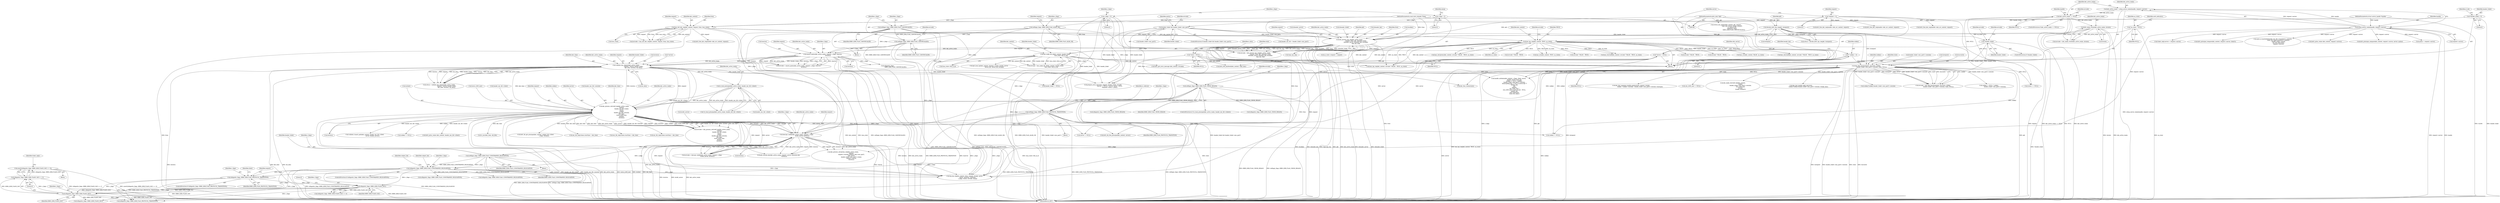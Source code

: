 digraph "0_krb5_ffb35baac6981f9e8914f8f3bffd37f284b85970_0@API" {
"1001243" [label="(Call,assert(isflagset(c_flags, KRB5_KDB_FLAGS_S4U) == 0))"];
"1001244" [label="(Call,isflagset(c_flags, KRB5_KDB_FLAGS_S4U) == 0)"];
"1001245" [label="(Call,isflagset(c_flags, KRB5_KDB_FLAGS_S4U))"];
"1001079" [label="(Call,isflagset(c_flags, KRB5_KDB_FLAG_PROTOCOL_TRANSITION))"];
"1000942" [label="(Call,isflagset(c_flags, KRB5_KDB_FLAG_CONSTRAINED_DELEGATION))"];
"1000786" [label="(Call,decrypt_2ndtkt(kdc_active_realm, request, c_flags,\n                             &stkt_server, &status))"];
"1000693" [label="(Call,kdc_process_s4u2self_req(kdc_active_realm,\n                                       request,\n                                       header_enc_tkt->client,\n                                       server,\n                                       subkey,\n                                       header_enc_tkt->session,\n                                       kdc_time,\n                                       &s4u_x509_user,\n                                       &client,\n                                       &status))"];
"1000683" [label="(Call,is_local_principal(kdc_active_realm, header_enc_tkt->client))"];
"1000644" [label="(Call,validate_tgs_request(kdc_active_realm,\n                                       request, *server, header_ticket,\n                                       kdc_time, &status, &e_data))"];
"1000590" [label="(Call,search_sprinc(kdc_active_realm, request, s_flags, &server,\n                            &status))"];
"1000430" [label="(Call,kdc_process_tgs_req(kdc_active_realm,\n                                  request, from, pkt, &header_ticket,\n                                  &header_server, &header_key, &subkey,\n                                  &pa_tgs_req))"];
"1000390" [label="(Call,kdc_make_rstate(kdc_active_realm, &state))"];
"1000377" [label="(Call,kdc_active_realm == NULL)"];
"1000369" [label="(Call,kdc_active_realm = setup_server_realm(handle, request->server))"];
"1000371" [label="(Call,setup_server_realm(handle, request->server))"];
"1000167" [label="(MethodParameterIn,struct server_handle *handle)"];
"1000408" [label="(Call,kau_init_kdc_req(kdc_context, request, from, &au_state))"];
"1000181" [label="(Call,*request = 0)"];
"1000169" [label="(MethodParameterIn,const krb5_fulladdr *from)"];
"1000342" [label="(Call,decode_krb5_tgs_req(pkt, &request))"];
"1000168" [label="(MethodParameterIn,krb5_data *pkt)"];
"1000585" [label="(Call,setflag(s_flags, KRB5_KDB_FLAG_CANONICALIZE))"];
"1000572" [label="(Call,setflag(s_flags, KRB5_KDB_FLAG_ALIAS_OK))"];
"1000277" [label="(Call,s_flags = 0)"];
"1000582" [label="(Call,setflag(c_flags, KRB5_KDB_FLAG_CANONICALIZE))"];
"1000273" [label="(Call,c_flags = 0)"];
"1000478" [label="(Call,kau_make_tkt_id(kdc_context, header_ticket,\n                              &au_state->tkt_in_id))"];
"1000424" [label="(Call,kau_tgs_req(kdc_context, TRUE, au_state))"];
"1000304" [label="(Call,*au_state = NULL)"];
"1000466" [label="(Call,!header_ticket)"];
"1000446" [label="(Call,header_ticket && header_ticket->enc_part2)"];
"1000196" [label="(Call,*header_ticket = 0)"];
"1000185" [label="(Call,*server = NULL)"];
"1000510" [label="(Call,kdc_find_fast(&request, &scratch, subkey,\n                            header_ticket->enc_part2->session, state, NULL))"];
"1000173" [label="(Call,* subkey = 0)"];
"1000290" [label="(Call,*state = NULL)"];
"1000688" [label="(Call,setflag(c_flags, KRB5_KDB_FLAG_CROSS_REALM))"];
"1000771" [label="(Call,setflag(c_flags, KRB5_KDB_FLAG_PROTOCOL_TRANSITION))"];
"1000886" [label="(Call,setflag(c_flags, KRB5_KDB_FLAG_CONSTRAINED_DELEGATION))"];
"1001210" [label="(Call,isflagset(c_flags, KRB5_KDB_FLAGS_S4U))"];
"1000479" [label="(Identifier,kdc_context)"];
"1001657" [label="(Call,validate_transit_path(kdc_context, header_enc_tkt->client,\n                                        server, header_server))"];
"1002086" [label="(Call,kdc_fast_response_handle_padata(state, request, &reply,\n                                               subkey ? subkey->enctype : header_ticket->enc_part2->session->enctype))"];
"1000431" [label="(Identifier,kdc_active_realm)"];
"1001468" [label="(Call,isflagset(c_flags, KRB5_KDB_FLAG_CONSTRAINED_DELEGATION))"];
"1002135" [label="(Call,return_enc_padata(kdc_context, pkt, request,\n                                reply_key, server, &reply_encpart,\n                                is_referral &&\n                                isflagset(s_flags,\n                                          KRB5_KDB_FLAG_CANONICALIZE)))"];
"1000340" [label="(Call,retval = decode_krb5_tgs_req(pkt, &request))"];
"1000443" [label="(Call,&pa_tgs_req)"];
"1000583" [label="(Identifier,c_flags)"];
"1000775" [label="(Identifier,is_referral)"];
"1001830" [label="(Call,krb5_principal_compare(kdc_context, request->server, client2))"];
"1002273" [label="(Call,krb5_get_error_message (kdc_context, errcode))"];
"1001620" [label="(Call,add_to_transited(&header_enc_tkt->transited.tr_contents,\n                              &enc_tkt_reply.transited.tr_contents,\n                              header_ticket->server,\n                              enc_tkt_reply.client,\n                              request->server))"];
"1000430" [label="(Call,kdc_process_tgs_req(kdc_active_realm,\n                                  request, from, pkt, &header_ticket,\n                                  &header_server, &header_key, &subkey,\n                                  &pa_tgs_req))"];
"1000435" [label="(Call,&header_ticket)"];
"1000649" [label="(Identifier,header_ticket)"];
"1001213" [label="(Literal,0)"];
"1000178" [label="(Identifier,header_key)"];
"1001248" [label="(Literal,0)"];
"1000653" [label="(Call,&e_data)"];
"1000713" [label="(Call,s4u_x509_user != NULL)"];
"1000751" [label="(Call,kau_s4u2self(kdc_context, errcode ? FALSE : TRUE, au_state))"];
"1000196" [label="(Call,*header_ticket = 0)"];
"1001212" [label="(Identifier,KRB5_KDB_FLAGS_S4U)"];
"1000585" [label="(Call,setflag(s_flags, KRB5_KDB_FLAG_CANONICALIZE))"];
"1001079" [label="(Call,isflagset(c_flags, KRB5_KDB_FLAG_PROTOCOL_TRANSITION))"];
"1000175" [label="(Literal,0)"];
"1000378" [label="(Identifier,kdc_active_realm)"];
"1000198" [label="(Literal,0)"];
"1000681" [label="(ControlStructure,if (!is_local_principal(kdc_active_realm, header_enc_tkt->client)))"];
"1001651" [label="(Call,isflagset(c_flags, KRB5_KDB_FLAG_CROSS_REALM))"];
"1001246" [label="(Identifier,c_flags)"];
"1000694" [label="(Identifier,kdc_active_realm)"];
"1001761" [label="(Call,subkey != NULL)"];
"1000417" [label="(Call,krb5_free_kdc_req(handle->kdc_err_context, request))"];
"1000388" [label="(Call,errcode = kdc_make_rstate(kdc_active_realm, &state))"];
"1001942" [label="(Call,kdc_make_s4u2self_rep(kdc_context,\n                                        subkey,\n                                        header_ticket->enc_part2->session,\n                                        s4u_x509_user,\n                                        &reply,\n                                        &reply_encpart))"];
"1000689" [label="(Identifier,c_flags)"];
"1001518" [label="(Call,isflagset(c_flags, KRB5_KDB_FLAG_CROSS_REALM))"];
"1000181" [label="(Call,*request = 0)"];
"1000942" [label="(Call,isflagset(c_flags, KRB5_KDB_FLAG_CONSTRAINED_DELEGATION))"];
"1001488" [label="(Call,isflagset(c_flags, KRB5_KDB_FLAGS_S4U))"];
"1000596" [label="(Call,&status)"];
"1002290" [label="(Call,kau_tgs_req(kdc_context, errcode ? FALSE : TRUE, au_state))"];
"1000275" [label="(Literal,0)"];
"1000377" [label="(Call,kdc_active_realm == NULL)"];
"1000406" [label="(Call,errcode = kau_init_kdc_req(kdc_context, request, from, &au_state))"];
"1000587" [label="(Identifier,KRB5_KDB_FLAG_CANONICALIZE)"];
"1000876" [label="(Call,kau_s4u2proxy(kdc_context, errcode ? FALSE : TRUE, au_state))"];
"1000182" [label="(Identifier,request)"];
"1000700" [label="(Identifier,subkey)"];
"1000692" [label="(Identifier,errcode)"];
"1000427" [label="(Identifier,au_state)"];
"1000447" [label="(Identifier,header_ticket)"];
"1001243" [label="(Call,assert(isflagset(c_flags, KRB5_KDB_FLAGS_S4U) == 0))"];
"1001250" [label="(Identifier,ticket_reply)"];
"1000594" [label="(Call,&server)"];
"1000309" [label="(Identifier,auth_indicators)"];
"1000786" [label="(Call,decrypt_2ndtkt(kdc_active_realm, request, c_flags,\n                             &stkt_server, &status))"];
"1000446" [label="(Call,header_ticket && header_ticket->enc_part2)"];
"1001081" [label="(Identifier,KRB5_KDB_FLAG_PROTOCOL_TRANSITION)"];
"1000888" [label="(Identifier,KRB5_KDB_FLAG_CONSTRAINED_DELEGATION)"];
"1000956" [label="(Identifier,subject_tkt)"];
"1000683" [label="(Call,is_local_principal(kdc_active_realm, header_enc_tkt->client))"];
"1000362" [label="(Call,krb5_free_kdc_req(handle->kdc_err_context, request))"];
"1000279" [label="(Literal,0)"];
"1001080" [label="(Identifier,c_flags)"];
"1002114" [label="(Call,kdc_fast_handle_reply_key(state,\n                                       subkey?subkey:header_ticket->enc_part2->session, &reply_key))"];
"1000651" [label="(Call,&status)"];
"1001694" [label="(Call,krb5_princ_realm (kdc_context, request->server))"];
"1000878" [label="(Call,errcode ? FALSE : TRUE)"];
"1000616" [label="(Call,krb5_principal_compare(kdc_context, request->server, server->princ))"];
"1000342" [label="(Call,decode_krb5_tgs_req(pkt, &request))"];
"1000588" [label="(Call,errcode = search_sprinc(kdc_active_realm, request, s_flags, &server,\n                            &status))"];
"1000476" [label="(Call,errcode = kau_make_tkt_id(kdc_context, header_ticket,\n                              &au_state->tkt_in_id))"];
"1000584" [label="(Identifier,KRB5_KDB_FLAG_CANONICALIZE)"];
"1000467" [label="(Identifier,header_ticket)"];
"1000788" [label="(Identifier,request)"];
"1000682" [label="(Call,!is_local_principal(kdc_active_realm, header_enc_tkt->client))"];
"1000434" [label="(Identifier,pkt)"];
"1000944" [label="(Identifier,KRB5_KDB_FLAG_CONSTRAINED_DELEGATION)"];
"1000790" [label="(Call,&stkt_server)"];
"1000439" [label="(Call,&header_key)"];
"1000574" [label="(Identifier,KRB5_KDB_FLAG_ALIAS_OK)"];
"1000508" [label="(Call,errcode = kdc_find_fast(&request, &scratch, subkey,\n                            header_ticket->enc_part2->session, state, NULL))"];
"1000522" [label="(Identifier,NULL)"];
"1000516" [label="(Call,header_ticket->enc_part2->session)"];
"1000372" [label="(Identifier,handle)"];
"1002451" [label="(Call,subkey != NULL)"];
"1000510" [label="(Call,kdc_find_fast(&request, &scratch, subkey,\n                            header_ticket->enc_part2->session, state, NULL))"];
"1001870" [label="(Call,kau_u2u(kdc_context, TRUE, au_state))"];
"1000433" [label="(Identifier,from)"];
"1001382" [label="(Call,isflagset(c_flags, KRB5_KDB_FLAG_PROTOCOL_TRANSITION))"];
"1000690" [label="(Identifier,KRB5_KDB_FLAG_CROSS_REALM)"];
"1000168" [label="(MethodParameterIn,krb5_data *pkt)"];
"1000941" [label="(ControlStructure,if (isflagset(c_flags, KRB5_KDB_FLAG_CONSTRAINED_DELEGATION)))"];
"1000429" [label="(Identifier,errcode)"];
"1000789" [label="(Identifier,c_flags)"];
"1000593" [label="(Identifier,s_flags)"];
"1000644" [label="(Call,validate_tgs_request(kdc_active_realm,\n                                       request, *server, header_ticket,\n                                       kdc_time, &status, &e_data))"];
"1000304" [label="(Call,*au_state = NULL)"];
"1000273" [label="(Call,c_flags = 0)"];
"1001245" [label="(Call,isflagset(c_flags, KRB5_KDB_FLAGS_S4U))"];
"1000578" [label="(Identifier,request)"];
"1000370" [label="(Identifier,kdc_active_realm)"];
"1000581" [label="(Block,)"];
"1000392" [label="(Call,&state)"];
"1001078" [label="(ControlStructure,if (isflagset(c_flags, KRB5_KDB_FLAG_PROTOCOL_TRANSITION)))"];
"1000592" [label="(Identifier,request)"];
"1000408" [label="(Call,kau_init_kdc_req(kdc_context, request, from, &au_state))"];
"1000441" [label="(Call,&subkey)"];
"1000688" [label="(Call,setflag(c_flags, KRB5_KDB_FLAG_CROSS_REALM))"];
"1000432" [label="(Identifier,request)"];
"1000480" [label="(Identifier,header_ticket)"];
"1000297" [label="(Identifier,e_data)"];
"1000685" [label="(Call,header_enc_tkt->client)"];
"1000695" [label="(Identifier,request)"];
"1000278" [label="(Identifier,s_flags)"];
"1000511" [label="(Call,&request)"];
"1000770" [label="(Block,)"];
"1000647" [label="(Call,*server)"];
"1000383" [label="(Identifier,handle)"];
"1000481" [label="(Call,&au_state->tkt_in_id)"];
"1001395" [label="(Call,isflagset(c_flags, KRB5_KDB_FLAG_CONSTRAINED_DELEGATION))"];
"1000650" [label="(Identifier,kdc_time)"];
"1000513" [label="(Call,&scratch)"];
"1002399" [label="(Call,kdc_free_rstate(state))"];
"1001086" [label="(Identifier,client)"];
"1001312" [label="(Call,ts_incr(kdc_time, old_life))"];
"1000792" [label="(Call,&status)"];
"1000478" [label="(Call,kau_make_tkt_id(kdc_context, header_ticket,\n                              &au_state->tkt_in_id))"];
"1000277" [label="(Call,s_flags = 0)"];
"1000411" [label="(Identifier,from)"];
"1000701" [label="(Call,header_enc_tkt->session)"];
"1000343" [label="(Identifier,pkt)"];
"1000187" [label="(Identifier,NULL)"];
"1000557" [label="(Call,au_state->request = request)"];
"1000305" [label="(Identifier,au_state)"];
"1000886" [label="(Call,setflag(c_flags, KRB5_KDB_FLAG_CONSTRAINED_DELEGATION))"];
"1001504" [label="(Call,krb5_db_get_principal(kdc_context, subject_tkt->client,\n                                            c_flags, &client))"];
"1000292" [label="(Identifier,NULL)"];
"1000699" [label="(Identifier,server)"];
"1000274" [label="(Identifier,c_flags)"];
"1002266" [label="(Call,krb5_free_keyblock(kdc_context, reply_key))"];
"1000582" [label="(Call,setflag(c_flags, KRB5_KDB_FLAG_CANONICALIZE))"];
"1000784" [label="(Call,errcode = decrypt_2ndtkt(kdc_active_realm, request, c_flags,\n                             &stkt_server, &status))"];
"1001131" [label="(Identifier,request)"];
"1001968" [label="(Call,errcode ? FALSE : TRUE)"];
"1000645" [label="(Identifier,kdc_active_realm)"];
"1000946" [label="(Identifier,subject_tkt)"];
"1000171" [label="(Block,)"];
"1000371" [label="(Call,setup_server_realm(handle, request->server))"];
"1000943" [label="(Identifier,c_flags)"];
"1000539" [label="(Call,get_local_tgt(kdc_context, &sprinc->realm, header_server,\n                            &local_tgt, &local_tgt_storage))"];
"1000803" [label="(Block,)"];
"1001291" [label="(Call,enc_tkt_reply.times.starttime = kdc_time)"];
"1000376" [label="(ControlStructure,if (kdc_active_realm == NULL))"];
"1000465" [label="(ControlStructure,if (!header_ticket))"];
"1001317" [label="(Call,enc_tkt_reply.times.starttime = kdc_time)"];
"1002384" [label="(Call,header_ticket != NULL)"];
"1000197" [label="(Identifier,header_ticket)"];
"1000753" [label="(Call,errcode ? FALSE : TRUE)"];
"1001210" [label="(Call,isflagset(c_flags, KRB5_KDB_FLAGS_S4U))"];
"1000806" [label="(Call,kdc_process_s4u2proxy_req(kdc_active_realm,\n                                            request,\n                                            request->second_ticket[st_idx]->enc_part2,\n                                            stkt_server,\n                                            header_ticket->enc_part2->client,\n                                            request->server,\n                                            &status))"];
"1000369" [label="(Call,kdc_active_realm = setup_server_realm(handle, request->server))"];
"1000470" [label="(Identifier,errcode)"];
"1000410" [label="(Identifier,request)"];
"1002364" [label="(Call,server != NULL)"];
"1001247" [label="(Identifier,KRB5_KDB_FLAGS_S4U)"];
"1000426" [label="(Identifier,TRUE)"];
"1002500" [label="(MethodReturn,RET)"];
"1000930" [label="(Call,gen_session_key(kdc_active_realm, request, server, &session_key,\n                              &status))"];
"1000523" [label="(Call,sprinc = request->server)"];
"1002401" [label="(Call,krb5_db_free_principal(kdc_context, server))"];
"1000409" [label="(Identifier,kdc_context)"];
"1000389" [label="(Identifier,errcode)"];
"1000186" [label="(Identifier,server)"];
"1000521" [label="(Identifier,state)"];
"1000190" [label="(Identifier,stkt_server)"];
"1000707" [label="(Call,&client)"];
"1000562" [label="(Call,header_enc_tkt = header_ticket->enc_part2)"];
"1000283" [label="(Identifier,emsg)"];
"1000379" [label="(Identifier,NULL)"];
"1002292" [label="(Call,errcode ? FALSE : TRUE)"];
"1000306" [label="(Identifier,NULL)"];
"1002116" [label="(Call,subkey?subkey:header_ticket->enc_part2->session)"];
"1000425" [label="(Identifier,kdc_context)"];
"1000646" [label="(Identifier,request)"];
"1000477" [label="(Identifier,errcode)"];
"1000428" [label="(Call,errcode = kdc_process_tgs_req(kdc_active_realm,\n                                  request, from, pkt, &header_ticket,\n                                  &header_server, &header_key, &subkey,\n                                  &pa_tgs_req))"];
"1002358" [label="(Call,prepare_error_tgs(state, request, header_ticket, errcode,\n                                   (server != NULL) ? server->princ : NULL,\n                                   response, status, e_data))"];
"1000381" [label="(Call,krb5_free_kdc_req(handle->kdc_err_context, request))"];
"1001209" [label="(Call,isflagset(c_flags, KRB5_KDB_FLAGS_S4U) == 0)"];
"1000590" [label="(Call,search_sprinc(kdc_active_realm, request, s_flags, &server,\n                            &status))"];
"1000185" [label="(Call,*server = NULL)"];
"1000693" [label="(Call,kdc_process_s4u2self_req(kdc_active_realm,\n                                       request,\n                                       header_enc_tkt->client,\n                                       server,\n                                       subkey,\n                                       header_enc_tkt->session,\n                                       kdc_time,\n                                       &s4u_x509_user,\n                                       &client,\n                                       &status))"];
"1001753" [label="(Call,handle_authdata(kdc_context, c_flags, client, server,\n                              header_server, local_tgt,\n                              subkey != NULL ? subkey :\n                              header_ticket->enc_part2->session,\n                              &encrypting_key, /* U2U or server key */\n                              header_key,\n                              pkt,\n                              request,\n                              s4u_x509_user ?\n                              s4u_x509_user->user_id.user : NULL,\n                              subject_tkt,\n                              auth_indicators,\n                              &enc_tkt_reply))"];
"1000772" [label="(Identifier,c_flags)"];
"1001194" [label="(Call,enc_tkt_reply.times.starttime = kdc_time)"];
"1001760" [label="(Call,subkey != NULL ? subkey :\n                              header_ticket->enc_part2->session)"];
"1002145" [label="(Call,isflagset(s_flags,\n                                          KRB5_KDB_FLAG_CANONICALIZE))"];
"1000705" [label="(Call,&s4u_x509_user)"];
"1000183" [label="(Literal,0)"];
"1001851" [label="(Call,kau_u2u(kdc_context, FALSE, au_state))"];
"1000589" [label="(Identifier,errcode)"];
"1000373" [label="(Call,request->server)"];
"1002258" [label="(Call,status == NULL)"];
"1000290" [label="(Call,*state = NULL)"];
"1000887" [label="(Identifier,c_flags)"];
"1000892" [label="(Identifier,header_ticket)"];
"1000201" [label="(Identifier,st_idx)"];
"1000399" [label="(Call,krb5_free_kdc_req(handle->kdc_err_context, request))"];
"1000291" [label="(Identifier,state)"];
"1000459" [label="(Identifier,errcode)"];
"1000773" [label="(Identifier,KRB5_KDB_FLAG_PROTOCOL_TRANSITION)"];
"1000424" [label="(Call,kau_tgs_req(kdc_context, TRUE, au_state))"];
"1000412" [label="(Call,&au_state)"];
"1000169" [label="(MethodParameterIn,const krb5_fulladdr *from)"];
"1001966" [label="(Call,kau_s4u2self(kdc_context, errcode ? FALSE : TRUE, au_state))"];
"1000515" [label="(Identifier,subkey)"];
"1001689" [label="(Call,krb5_princ_realm (kdc_context, header_enc_tkt->client))"];
"1000642" [label="(Call,retval = validate_tgs_request(kdc_active_realm,\n                                       request, *server, header_ticket,\n                                       kdc_time, &status, &e_data))"];
"1000437" [label="(Call,&header_server)"];
"1002299" [label="(Call,log_tgs_req(kdc_context, from, request, &reply, cprinc,\n                sprinc, altcprinc, authtime,\n                c_flags, status, errcode, emsg))"];
"1000572" [label="(Call,setflag(s_flags, KRB5_KDB_FLAG_ALIAS_OK))"];
"1000696" [label="(Call,header_enc_tkt->client)"];
"1001240" [label="(Block,)"];
"1000452" [label="(Identifier,cprinc)"];
"1000771" [label="(Call,setflag(c_flags, KRB5_KDB_FLAG_PROTOCOL_TRANSITION))"];
"1000390" [label="(Call,kdc_make_rstate(kdc_active_realm, &state))"];
"1000391" [label="(Identifier,kdc_active_realm)"];
"1000586" [label="(Identifier,s_flags)"];
"1000466" [label="(Call,!header_ticket)"];
"1000174" [label="(Identifier,subkey)"];
"1001211" [label="(Identifier,c_flags)"];
"1000448" [label="(Call,header_ticket->enc_part2)"];
"1000573" [label="(Identifier,s_flags)"];
"1000591" [label="(Identifier,kdc_active_realm)"];
"1000691" [label="(Call,errcode = kdc_process_s4u2self_req(kdc_active_realm,\n                                       request,\n                                       header_enc_tkt->client,\n                                       server,\n                                       subkey,\n                                       header_enc_tkt->session,\n                                       kdc_time,\n                                       &s4u_x509_user,\n                                       &client,\n                                       &status))"];
"1001244" [label="(Call,isflagset(c_flags, KRB5_KDB_FLAGS_S4U) == 0)"];
"1000684" [label="(Identifier,kdc_active_realm)"];
"1000344" [label="(Call,&request)"];
"1000787" [label="(Identifier,kdc_active_realm)"];
"1001008" [label="(Call,ticket_reply.server = request->server)"];
"1000445" [label="(ControlStructure,if (header_ticket && header_ticket->enc_part2))"];
"1000709" [label="(Call,&status)"];
"1000704" [label="(Identifier,kdc_time)"];
"1000173" [label="(Call,* subkey = 0)"];
"1000167" [label="(MethodParameterIn,struct server_handle *handle)"];
"1001243" -> "1001240"  [label="AST: "];
"1001243" -> "1001244"  [label="CFG: "];
"1001244" -> "1001243"  [label="AST: "];
"1001250" -> "1001243"  [label="CFG: "];
"1001243" -> "1002500"  [label="DDG: assert(isflagset(c_flags, KRB5_KDB_FLAGS_S4U) == 0)"];
"1001243" -> "1002500"  [label="DDG: isflagset(c_flags, KRB5_KDB_FLAGS_S4U) == 0"];
"1001244" -> "1001243"  [label="DDG: isflagset(c_flags, KRB5_KDB_FLAGS_S4U)"];
"1001244" -> "1001243"  [label="DDG: 0"];
"1001244" -> "1001248"  [label="CFG: "];
"1001245" -> "1001244"  [label="AST: "];
"1001248" -> "1001244"  [label="AST: "];
"1001244" -> "1002500"  [label="DDG: isflagset(c_flags, KRB5_KDB_FLAGS_S4U)"];
"1001245" -> "1001244"  [label="DDG: c_flags"];
"1001245" -> "1001244"  [label="DDG: KRB5_KDB_FLAGS_S4U"];
"1001245" -> "1001247"  [label="CFG: "];
"1001246" -> "1001245"  [label="AST: "];
"1001247" -> "1001245"  [label="AST: "];
"1001248" -> "1001245"  [label="CFG: "];
"1001245" -> "1002500"  [label="DDG: KRB5_KDB_FLAGS_S4U"];
"1001079" -> "1001245"  [label="DDG: c_flags"];
"1001210" -> "1001245"  [label="DDG: c_flags"];
"1001210" -> "1001245"  [label="DDG: KRB5_KDB_FLAGS_S4U"];
"1000942" -> "1001245"  [label="DDG: c_flags"];
"1001245" -> "1001382"  [label="DDG: c_flags"];
"1001245" -> "1001488"  [label="DDG: KRB5_KDB_FLAGS_S4U"];
"1001079" -> "1001078"  [label="AST: "];
"1001079" -> "1001081"  [label="CFG: "];
"1001080" -> "1001079"  [label="AST: "];
"1001081" -> "1001079"  [label="AST: "];
"1001086" -> "1001079"  [label="CFG: "];
"1001131" -> "1001079"  [label="CFG: "];
"1000942" -> "1001079"  [label="DDG: c_flags"];
"1000771" -> "1001079"  [label="DDG: KRB5_KDB_FLAG_PROTOCOL_TRANSITION"];
"1001079" -> "1001210"  [label="DDG: c_flags"];
"1001079" -> "1001382"  [label="DDG: c_flags"];
"1001079" -> "1001382"  [label="DDG: KRB5_KDB_FLAG_PROTOCOL_TRANSITION"];
"1000942" -> "1000941"  [label="AST: "];
"1000942" -> "1000944"  [label="CFG: "];
"1000943" -> "1000942"  [label="AST: "];
"1000944" -> "1000942"  [label="AST: "];
"1000946" -> "1000942"  [label="CFG: "];
"1000956" -> "1000942"  [label="CFG: "];
"1000942" -> "1002500"  [label="DDG: isflagset(c_flags, KRB5_KDB_FLAG_CONSTRAINED_DELEGATION)"];
"1000942" -> "1002500"  [label="DDG: KRB5_KDB_FLAG_CONSTRAINED_DELEGATION"];
"1000786" -> "1000942"  [label="DDG: c_flags"];
"1000886" -> "1000942"  [label="DDG: c_flags"];
"1000886" -> "1000942"  [label="DDG: KRB5_KDB_FLAG_CONSTRAINED_DELEGATION"];
"1000942" -> "1001210"  [label="DDG: c_flags"];
"1000942" -> "1001382"  [label="DDG: c_flags"];
"1000942" -> "1001395"  [label="DDG: KRB5_KDB_FLAG_CONSTRAINED_DELEGATION"];
"1000942" -> "1001468"  [label="DDG: KRB5_KDB_FLAG_CONSTRAINED_DELEGATION"];
"1000942" -> "1002299"  [label="DDG: c_flags"];
"1000786" -> "1000784"  [label="AST: "];
"1000786" -> "1000792"  [label="CFG: "];
"1000787" -> "1000786"  [label="AST: "];
"1000788" -> "1000786"  [label="AST: "];
"1000789" -> "1000786"  [label="AST: "];
"1000790" -> "1000786"  [label="AST: "];
"1000792" -> "1000786"  [label="AST: "];
"1000784" -> "1000786"  [label="CFG: "];
"1000786" -> "1002500"  [label="DDG: &status"];
"1000786" -> "1002500"  [label="DDG: &stkt_server"];
"1000786" -> "1002500"  [label="DDG: kdc_active_realm"];
"1000786" -> "1000784"  [label="DDG: request"];
"1000786" -> "1000784"  [label="DDG: c_flags"];
"1000786" -> "1000784"  [label="DDG: kdc_active_realm"];
"1000786" -> "1000784"  [label="DDG: &status"];
"1000786" -> "1000784"  [label="DDG: &stkt_server"];
"1000693" -> "1000786"  [label="DDG: kdc_active_realm"];
"1000693" -> "1000786"  [label="DDG: request"];
"1000693" -> "1000786"  [label="DDG: &status"];
"1000688" -> "1000786"  [label="DDG: c_flags"];
"1000582" -> "1000786"  [label="DDG: c_flags"];
"1000273" -> "1000786"  [label="DDG: c_flags"];
"1000771" -> "1000786"  [label="DDG: c_flags"];
"1000786" -> "1000806"  [label="DDG: kdc_active_realm"];
"1000786" -> "1000806"  [label="DDG: request"];
"1000786" -> "1000806"  [label="DDG: &status"];
"1000786" -> "1000886"  [label="DDG: c_flags"];
"1000786" -> "1000930"  [label="DDG: kdc_active_realm"];
"1000786" -> "1000930"  [label="DDG: request"];
"1000786" -> "1000930"  [label="DDG: &status"];
"1000786" -> "1002299"  [label="DDG: request"];
"1000786" -> "1002299"  [label="DDG: c_flags"];
"1000693" -> "1000691"  [label="AST: "];
"1000693" -> "1000709"  [label="CFG: "];
"1000694" -> "1000693"  [label="AST: "];
"1000695" -> "1000693"  [label="AST: "];
"1000696" -> "1000693"  [label="AST: "];
"1000699" -> "1000693"  [label="AST: "];
"1000700" -> "1000693"  [label="AST: "];
"1000701" -> "1000693"  [label="AST: "];
"1000704" -> "1000693"  [label="AST: "];
"1000705" -> "1000693"  [label="AST: "];
"1000707" -> "1000693"  [label="AST: "];
"1000709" -> "1000693"  [label="AST: "];
"1000691" -> "1000693"  [label="CFG: "];
"1000693" -> "1002500"  [label="DDG: &status"];
"1000693" -> "1002500"  [label="DDG: header_enc_tkt->client"];
"1000693" -> "1002500"  [label="DDG: header_enc_tkt->session"];
"1000693" -> "1002500"  [label="DDG: &s4u_x509_user"];
"1000693" -> "1002500"  [label="DDG: kdc_active_realm"];
"1000693" -> "1002500"  [label="DDG: &client"];
"1000693" -> "1002500"  [label="DDG: kdc_time"];
"1000693" -> "1000691"  [label="DDG: header_enc_tkt->client"];
"1000693" -> "1000691"  [label="DDG: &client"];
"1000693" -> "1000691"  [label="DDG: kdc_time"];
"1000693" -> "1000691"  [label="DDG: kdc_active_realm"];
"1000693" -> "1000691"  [label="DDG: server"];
"1000693" -> "1000691"  [label="DDG: header_enc_tkt->session"];
"1000693" -> "1000691"  [label="DDG: request"];
"1000693" -> "1000691"  [label="DDG: &status"];
"1000693" -> "1000691"  [label="DDG: subkey"];
"1000693" -> "1000691"  [label="DDG: &s4u_x509_user"];
"1000683" -> "1000693"  [label="DDG: kdc_active_realm"];
"1000683" -> "1000693"  [label="DDG: header_enc_tkt->client"];
"1000644" -> "1000693"  [label="DDG: request"];
"1000644" -> "1000693"  [label="DDG: kdc_time"];
"1000644" -> "1000693"  [label="DDG: &status"];
"1000185" -> "1000693"  [label="DDG: server"];
"1000510" -> "1000693"  [label="DDG: subkey"];
"1000693" -> "1000930"  [label="DDG: server"];
"1000693" -> "1001194"  [label="DDG: kdc_time"];
"1000693" -> "1001291"  [label="DDG: kdc_time"];
"1000693" -> "1001312"  [label="DDG: kdc_time"];
"1000693" -> "1001317"  [label="DDG: kdc_time"];
"1000693" -> "1001504"  [label="DDG: &client"];
"1000693" -> "1001657"  [label="DDG: header_enc_tkt->client"];
"1000693" -> "1001689"  [label="DDG: header_enc_tkt->client"];
"1000693" -> "1001761"  [label="DDG: subkey"];
"1000693" -> "1002299"  [label="DDG: request"];
"1000693" -> "1002364"  [label="DDG: server"];
"1000693" -> "1002401"  [label="DDG: server"];
"1000693" -> "1002451"  [label="DDG: subkey"];
"1000683" -> "1000682"  [label="AST: "];
"1000683" -> "1000685"  [label="CFG: "];
"1000684" -> "1000683"  [label="AST: "];
"1000685" -> "1000683"  [label="AST: "];
"1000682" -> "1000683"  [label="CFG: "];
"1000683" -> "1000682"  [label="DDG: kdc_active_realm"];
"1000683" -> "1000682"  [label="DDG: header_enc_tkt->client"];
"1000644" -> "1000683"  [label="DDG: kdc_active_realm"];
"1000644" -> "1000642"  [label="AST: "];
"1000644" -> "1000653"  [label="CFG: "];
"1000645" -> "1000644"  [label="AST: "];
"1000646" -> "1000644"  [label="AST: "];
"1000647" -> "1000644"  [label="AST: "];
"1000649" -> "1000644"  [label="AST: "];
"1000650" -> "1000644"  [label="AST: "];
"1000651" -> "1000644"  [label="AST: "];
"1000653" -> "1000644"  [label="AST: "];
"1000642" -> "1000644"  [label="CFG: "];
"1000644" -> "1002500"  [label="DDG: kdc_time"];
"1000644" -> "1002500"  [label="DDG: &status"];
"1000644" -> "1002500"  [label="DDG: *server"];
"1000644" -> "1002500"  [label="DDG: &e_data"];
"1000644" -> "1002500"  [label="DDG: kdc_active_realm"];
"1000644" -> "1000642"  [label="DDG: kdc_active_realm"];
"1000644" -> "1000642"  [label="DDG: &status"];
"1000644" -> "1000642"  [label="DDG: request"];
"1000644" -> "1000642"  [label="DDG: &e_data"];
"1000644" -> "1000642"  [label="DDG: header_ticket"];
"1000644" -> "1000642"  [label="DDG: *server"];
"1000644" -> "1000642"  [label="DDG: kdc_time"];
"1000590" -> "1000644"  [label="DDG: kdc_active_realm"];
"1000590" -> "1000644"  [label="DDG: request"];
"1000590" -> "1000644"  [label="DDG: &status"];
"1000478" -> "1000644"  [label="DDG: header_ticket"];
"1000644" -> "1002299"  [label="DDG: request"];
"1000644" -> "1002358"  [label="DDG: header_ticket"];
"1000644" -> "1002384"  [label="DDG: header_ticket"];
"1000590" -> "1000588"  [label="AST: "];
"1000590" -> "1000596"  [label="CFG: "];
"1000591" -> "1000590"  [label="AST: "];
"1000592" -> "1000590"  [label="AST: "];
"1000593" -> "1000590"  [label="AST: "];
"1000594" -> "1000590"  [label="AST: "];
"1000596" -> "1000590"  [label="AST: "];
"1000588" -> "1000590"  [label="CFG: "];
"1000590" -> "1002500"  [label="DDG: &status"];
"1000590" -> "1002500"  [label="DDG: kdc_active_realm"];
"1000590" -> "1002500"  [label="DDG: &server"];
"1000590" -> "1002500"  [label="DDG: s_flags"];
"1000590" -> "1000588"  [label="DDG: &server"];
"1000590" -> "1000588"  [label="DDG: request"];
"1000590" -> "1000588"  [label="DDG: kdc_active_realm"];
"1000590" -> "1000588"  [label="DDG: &status"];
"1000590" -> "1000588"  [label="DDG: s_flags"];
"1000430" -> "1000590"  [label="DDG: kdc_active_realm"];
"1000430" -> "1000590"  [label="DDG: request"];
"1000585" -> "1000590"  [label="DDG: s_flags"];
"1000572" -> "1000590"  [label="DDG: s_flags"];
"1000590" -> "1002145"  [label="DDG: s_flags"];
"1000590" -> "1002299"  [label="DDG: request"];
"1000430" -> "1000428"  [label="AST: "];
"1000430" -> "1000443"  [label="CFG: "];
"1000431" -> "1000430"  [label="AST: "];
"1000432" -> "1000430"  [label="AST: "];
"1000433" -> "1000430"  [label="AST: "];
"1000434" -> "1000430"  [label="AST: "];
"1000435" -> "1000430"  [label="AST: "];
"1000437" -> "1000430"  [label="AST: "];
"1000439" -> "1000430"  [label="AST: "];
"1000441" -> "1000430"  [label="AST: "];
"1000443" -> "1000430"  [label="AST: "];
"1000428" -> "1000430"  [label="CFG: "];
"1000430" -> "1002500"  [label="DDG: &header_server"];
"1000430" -> "1002500"  [label="DDG: &pa_tgs_req"];
"1000430" -> "1002500"  [label="DDG: pkt"];
"1000430" -> "1002500"  [label="DDG: kdc_active_realm"];
"1000430" -> "1002500"  [label="DDG: &header_ticket"];
"1000430" -> "1002500"  [label="DDG: &subkey"];
"1000430" -> "1002500"  [label="DDG: &header_key"];
"1000430" -> "1000428"  [label="DDG: pkt"];
"1000430" -> "1000428"  [label="DDG: &pa_tgs_req"];
"1000430" -> "1000428"  [label="DDG: kdc_active_realm"];
"1000430" -> "1000428"  [label="DDG: &header_key"];
"1000430" -> "1000428"  [label="DDG: &subkey"];
"1000430" -> "1000428"  [label="DDG: from"];
"1000430" -> "1000428"  [label="DDG: &header_ticket"];
"1000430" -> "1000428"  [label="DDG: request"];
"1000430" -> "1000428"  [label="DDG: &header_server"];
"1000390" -> "1000430"  [label="DDG: kdc_active_realm"];
"1000408" -> "1000430"  [label="DDG: request"];
"1000408" -> "1000430"  [label="DDG: from"];
"1000169" -> "1000430"  [label="DDG: from"];
"1000342" -> "1000430"  [label="DDG: pkt"];
"1000168" -> "1000430"  [label="DDG: pkt"];
"1000430" -> "1000557"  [label="DDG: request"];
"1000430" -> "1001753"  [label="DDG: pkt"];
"1000430" -> "1002299"  [label="DDG: from"];
"1000430" -> "1002299"  [label="DDG: request"];
"1000390" -> "1000388"  [label="AST: "];
"1000390" -> "1000392"  [label="CFG: "];
"1000391" -> "1000390"  [label="AST: "];
"1000392" -> "1000390"  [label="AST: "];
"1000388" -> "1000390"  [label="CFG: "];
"1000390" -> "1002500"  [label="DDG: &state"];
"1000390" -> "1002500"  [label="DDG: kdc_active_realm"];
"1000390" -> "1000388"  [label="DDG: kdc_active_realm"];
"1000390" -> "1000388"  [label="DDG: &state"];
"1000377" -> "1000390"  [label="DDG: kdc_active_realm"];
"1000377" -> "1000376"  [label="AST: "];
"1000377" -> "1000379"  [label="CFG: "];
"1000378" -> "1000377"  [label="AST: "];
"1000379" -> "1000377"  [label="AST: "];
"1000383" -> "1000377"  [label="CFG: "];
"1000389" -> "1000377"  [label="CFG: "];
"1000377" -> "1002500"  [label="DDG: kdc_active_realm == NULL"];
"1000377" -> "1002500"  [label="DDG: NULL"];
"1000377" -> "1002500"  [label="DDG: kdc_active_realm"];
"1000369" -> "1000377"  [label="DDG: kdc_active_realm"];
"1000377" -> "1000510"  [label="DDG: NULL"];
"1000377" -> "1002258"  [label="DDG: NULL"];
"1000369" -> "1000171"  [label="AST: "];
"1000369" -> "1000371"  [label="CFG: "];
"1000370" -> "1000369"  [label="AST: "];
"1000371" -> "1000369"  [label="AST: "];
"1000378" -> "1000369"  [label="CFG: "];
"1000369" -> "1002500"  [label="DDG: setup_server_realm(handle, request->server)"];
"1000371" -> "1000369"  [label="DDG: handle"];
"1000371" -> "1000369"  [label="DDG: request->server"];
"1000371" -> "1000373"  [label="CFG: "];
"1000372" -> "1000371"  [label="AST: "];
"1000373" -> "1000371"  [label="AST: "];
"1000371" -> "1002500"  [label="DDG: request->server"];
"1000371" -> "1002500"  [label="DDG: handle"];
"1000167" -> "1000371"  [label="DDG: handle"];
"1000371" -> "1000523"  [label="DDG: request->server"];
"1000371" -> "1000616"  [label="DDG: request->server"];
"1000371" -> "1000806"  [label="DDG: request->server"];
"1000371" -> "1001008"  [label="DDG: request->server"];
"1000371" -> "1001620"  [label="DDG: request->server"];
"1000371" -> "1001694"  [label="DDG: request->server"];
"1000371" -> "1001830"  [label="DDG: request->server"];
"1000167" -> "1000166"  [label="AST: "];
"1000167" -> "1002500"  [label="DDG: handle"];
"1000408" -> "1000406"  [label="AST: "];
"1000408" -> "1000412"  [label="CFG: "];
"1000409" -> "1000408"  [label="AST: "];
"1000410" -> "1000408"  [label="AST: "];
"1000411" -> "1000408"  [label="AST: "];
"1000412" -> "1000408"  [label="AST: "];
"1000406" -> "1000408"  [label="CFG: "];
"1000408" -> "1002500"  [label="DDG: from"];
"1000408" -> "1002500"  [label="DDG: kdc_context"];
"1000408" -> "1002500"  [label="DDG: &au_state"];
"1000408" -> "1000406"  [label="DDG: kdc_context"];
"1000408" -> "1000406"  [label="DDG: request"];
"1000408" -> "1000406"  [label="DDG: from"];
"1000408" -> "1000406"  [label="DDG: &au_state"];
"1000181" -> "1000408"  [label="DDG: request"];
"1000169" -> "1000408"  [label="DDG: from"];
"1000408" -> "1000417"  [label="DDG: request"];
"1000408" -> "1000424"  [label="DDG: kdc_context"];
"1000181" -> "1000171"  [label="AST: "];
"1000181" -> "1000183"  [label="CFG: "];
"1000182" -> "1000181"  [label="AST: "];
"1000183" -> "1000181"  [label="AST: "];
"1000186" -> "1000181"  [label="CFG: "];
"1000181" -> "1002500"  [label="DDG: request"];
"1000181" -> "1000362"  [label="DDG: request"];
"1000181" -> "1000381"  [label="DDG: request"];
"1000181" -> "1000399"  [label="DDG: request"];
"1000169" -> "1000166"  [label="AST: "];
"1000169" -> "1002500"  [label="DDG: from"];
"1000169" -> "1002299"  [label="DDG: from"];
"1000342" -> "1000340"  [label="AST: "];
"1000342" -> "1000344"  [label="CFG: "];
"1000343" -> "1000342"  [label="AST: "];
"1000344" -> "1000342"  [label="AST: "];
"1000340" -> "1000342"  [label="CFG: "];
"1000342" -> "1002500"  [label="DDG: &request"];
"1000342" -> "1002500"  [label="DDG: pkt"];
"1000342" -> "1000340"  [label="DDG: pkt"];
"1000342" -> "1000340"  [label="DDG: &request"];
"1000168" -> "1000342"  [label="DDG: pkt"];
"1000342" -> "1000510"  [label="DDG: &request"];
"1000168" -> "1000166"  [label="AST: "];
"1000168" -> "1002500"  [label="DDG: pkt"];
"1000168" -> "1001753"  [label="DDG: pkt"];
"1000168" -> "1002135"  [label="DDG: pkt"];
"1000585" -> "1000581"  [label="AST: "];
"1000585" -> "1000587"  [label="CFG: "];
"1000586" -> "1000585"  [label="AST: "];
"1000587" -> "1000585"  [label="AST: "];
"1000589" -> "1000585"  [label="CFG: "];
"1000585" -> "1002500"  [label="DDG: KRB5_KDB_FLAG_CANONICALIZE"];
"1000585" -> "1002500"  [label="DDG: setflag(s_flags, KRB5_KDB_FLAG_CANONICALIZE)"];
"1000572" -> "1000585"  [label="DDG: s_flags"];
"1000582" -> "1000585"  [label="DDG: KRB5_KDB_FLAG_CANONICALIZE"];
"1000585" -> "1002145"  [label="DDG: KRB5_KDB_FLAG_CANONICALIZE"];
"1000572" -> "1000171"  [label="AST: "];
"1000572" -> "1000574"  [label="CFG: "];
"1000573" -> "1000572"  [label="AST: "];
"1000574" -> "1000572"  [label="AST: "];
"1000578" -> "1000572"  [label="CFG: "];
"1000572" -> "1002500"  [label="DDG: KRB5_KDB_FLAG_ALIAS_OK"];
"1000572" -> "1002500"  [label="DDG: setflag(s_flags, KRB5_KDB_FLAG_ALIAS_OK)"];
"1000277" -> "1000572"  [label="DDG: s_flags"];
"1000277" -> "1000171"  [label="AST: "];
"1000277" -> "1000279"  [label="CFG: "];
"1000278" -> "1000277"  [label="AST: "];
"1000279" -> "1000277"  [label="AST: "];
"1000283" -> "1000277"  [label="CFG: "];
"1000277" -> "1002500"  [label="DDG: s_flags"];
"1000582" -> "1000581"  [label="AST: "];
"1000582" -> "1000584"  [label="CFG: "];
"1000583" -> "1000582"  [label="AST: "];
"1000584" -> "1000582"  [label="AST: "];
"1000586" -> "1000582"  [label="CFG: "];
"1000582" -> "1002500"  [label="DDG: setflag(c_flags, KRB5_KDB_FLAG_CANONICALIZE)"];
"1000273" -> "1000582"  [label="DDG: c_flags"];
"1000582" -> "1000688"  [label="DDG: c_flags"];
"1000582" -> "1000771"  [label="DDG: c_flags"];
"1000582" -> "1002299"  [label="DDG: c_flags"];
"1000273" -> "1000171"  [label="AST: "];
"1000273" -> "1000275"  [label="CFG: "];
"1000274" -> "1000273"  [label="AST: "];
"1000275" -> "1000273"  [label="AST: "];
"1000278" -> "1000273"  [label="CFG: "];
"1000273" -> "1002500"  [label="DDG: c_flags"];
"1000273" -> "1000688"  [label="DDG: c_flags"];
"1000273" -> "1000771"  [label="DDG: c_flags"];
"1000273" -> "1002299"  [label="DDG: c_flags"];
"1000478" -> "1000476"  [label="AST: "];
"1000478" -> "1000481"  [label="CFG: "];
"1000479" -> "1000478"  [label="AST: "];
"1000480" -> "1000478"  [label="AST: "];
"1000481" -> "1000478"  [label="AST: "];
"1000476" -> "1000478"  [label="CFG: "];
"1000478" -> "1002500"  [label="DDG: &au_state->tkt_in_id"];
"1000478" -> "1000476"  [label="DDG: kdc_context"];
"1000478" -> "1000476"  [label="DDG: header_ticket"];
"1000478" -> "1000476"  [label="DDG: &au_state->tkt_in_id"];
"1000424" -> "1000478"  [label="DDG: kdc_context"];
"1000466" -> "1000478"  [label="DDG: header_ticket"];
"1000478" -> "1000539"  [label="DDG: kdc_context"];
"1000478" -> "1002266"  [label="DDG: kdc_context"];
"1000478" -> "1002273"  [label="DDG: kdc_context"];
"1000478" -> "1002290"  [label="DDG: kdc_context"];
"1000478" -> "1002358"  [label="DDG: header_ticket"];
"1000478" -> "1002384"  [label="DDG: header_ticket"];
"1000424" -> "1000171"  [label="AST: "];
"1000424" -> "1000427"  [label="CFG: "];
"1000425" -> "1000424"  [label="AST: "];
"1000426" -> "1000424"  [label="AST: "];
"1000427" -> "1000424"  [label="AST: "];
"1000429" -> "1000424"  [label="CFG: "];
"1000424" -> "1002500"  [label="DDG: kau_tgs_req(kdc_context, TRUE, au_state)"];
"1000304" -> "1000424"  [label="DDG: au_state"];
"1000424" -> "1000751"  [label="DDG: TRUE"];
"1000424" -> "1000751"  [label="DDG: au_state"];
"1000424" -> "1000753"  [label="DDG: TRUE"];
"1000424" -> "1000876"  [label="DDG: TRUE"];
"1000424" -> "1000876"  [label="DDG: au_state"];
"1000424" -> "1000878"  [label="DDG: TRUE"];
"1000424" -> "1001851"  [label="DDG: au_state"];
"1000424" -> "1001870"  [label="DDG: TRUE"];
"1000424" -> "1001870"  [label="DDG: au_state"];
"1000424" -> "1001966"  [label="DDG: TRUE"];
"1000424" -> "1001966"  [label="DDG: au_state"];
"1000424" -> "1001968"  [label="DDG: TRUE"];
"1000424" -> "1002266"  [label="DDG: kdc_context"];
"1000424" -> "1002273"  [label="DDG: kdc_context"];
"1000424" -> "1002290"  [label="DDG: kdc_context"];
"1000424" -> "1002290"  [label="DDG: TRUE"];
"1000424" -> "1002290"  [label="DDG: au_state"];
"1000424" -> "1002292"  [label="DDG: TRUE"];
"1000304" -> "1000171"  [label="AST: "];
"1000304" -> "1000306"  [label="CFG: "];
"1000305" -> "1000304"  [label="AST: "];
"1000306" -> "1000304"  [label="AST: "];
"1000309" -> "1000304"  [label="CFG: "];
"1000304" -> "1002500"  [label="DDG: au_state"];
"1000466" -> "1000465"  [label="AST: "];
"1000466" -> "1000467"  [label="CFG: "];
"1000467" -> "1000466"  [label="AST: "];
"1000470" -> "1000466"  [label="CFG: "];
"1000477" -> "1000466"  [label="CFG: "];
"1000466" -> "1002500"  [label="DDG: !header_ticket"];
"1000446" -> "1000466"  [label="DDG: header_ticket"];
"1000466" -> "1002358"  [label="DDG: header_ticket"];
"1000466" -> "1002384"  [label="DDG: header_ticket"];
"1000446" -> "1000445"  [label="AST: "];
"1000446" -> "1000447"  [label="CFG: "];
"1000446" -> "1000448"  [label="CFG: "];
"1000447" -> "1000446"  [label="AST: "];
"1000448" -> "1000446"  [label="AST: "];
"1000452" -> "1000446"  [label="CFG: "];
"1000459" -> "1000446"  [label="CFG: "];
"1000446" -> "1002500"  [label="DDG: header_ticket && header_ticket->enc_part2"];
"1000446" -> "1002500"  [label="DDG: header_ticket->enc_part2"];
"1000196" -> "1000446"  [label="DDG: header_ticket"];
"1000446" -> "1000562"  [label="DDG: header_ticket->enc_part2"];
"1000446" -> "1002358"  [label="DDG: header_ticket"];
"1000446" -> "1002384"  [label="DDG: header_ticket"];
"1000196" -> "1000171"  [label="AST: "];
"1000196" -> "1000198"  [label="CFG: "];
"1000197" -> "1000196"  [label="AST: "];
"1000198" -> "1000196"  [label="AST: "];
"1000201" -> "1000196"  [label="CFG: "];
"1000196" -> "1002500"  [label="DDG: header_ticket"];
"1000185" -> "1000171"  [label="AST: "];
"1000185" -> "1000187"  [label="CFG: "];
"1000186" -> "1000185"  [label="AST: "];
"1000187" -> "1000185"  [label="AST: "];
"1000190" -> "1000185"  [label="CFG: "];
"1000185" -> "1002500"  [label="DDG: server"];
"1000185" -> "1002364"  [label="DDG: server"];
"1000185" -> "1002401"  [label="DDG: server"];
"1000510" -> "1000508"  [label="AST: "];
"1000510" -> "1000522"  [label="CFG: "];
"1000511" -> "1000510"  [label="AST: "];
"1000513" -> "1000510"  [label="AST: "];
"1000515" -> "1000510"  [label="AST: "];
"1000516" -> "1000510"  [label="AST: "];
"1000521" -> "1000510"  [label="AST: "];
"1000522" -> "1000510"  [label="AST: "];
"1000508" -> "1000510"  [label="CFG: "];
"1000510" -> "1002500"  [label="DDG: &scratch"];
"1000510" -> "1002500"  [label="DDG: &request"];
"1000510" -> "1002500"  [label="DDG: header_ticket->enc_part2->session"];
"1000510" -> "1002500"  [label="DDG: state"];
"1000510" -> "1000508"  [label="DDG: subkey"];
"1000510" -> "1000508"  [label="DDG: &request"];
"1000510" -> "1000508"  [label="DDG: NULL"];
"1000510" -> "1000508"  [label="DDG: header_ticket->enc_part2->session"];
"1000510" -> "1000508"  [label="DDG: state"];
"1000510" -> "1000508"  [label="DDG: &scratch"];
"1000173" -> "1000510"  [label="DDG: subkey"];
"1000290" -> "1000510"  [label="DDG: state"];
"1000510" -> "1000713"  [label="DDG: NULL"];
"1000510" -> "1001753"  [label="DDG: header_ticket->enc_part2->session"];
"1000510" -> "1001760"  [label="DDG: header_ticket->enc_part2->session"];
"1000510" -> "1001942"  [label="DDG: header_ticket->enc_part2->session"];
"1000510" -> "1002086"  [label="DDG: state"];
"1000510" -> "1002114"  [label="DDG: header_ticket->enc_part2->session"];
"1000510" -> "1002116"  [label="DDG: header_ticket->enc_part2->session"];
"1000510" -> "1002258"  [label="DDG: NULL"];
"1000510" -> "1002358"  [label="DDG: state"];
"1000510" -> "1002399"  [label="DDG: state"];
"1000510" -> "1002451"  [label="DDG: subkey"];
"1000173" -> "1000171"  [label="AST: "];
"1000173" -> "1000175"  [label="CFG: "];
"1000174" -> "1000173"  [label="AST: "];
"1000175" -> "1000173"  [label="AST: "];
"1000178" -> "1000173"  [label="CFG: "];
"1000173" -> "1002500"  [label="DDG: subkey"];
"1000173" -> "1002451"  [label="DDG: subkey"];
"1000290" -> "1000171"  [label="AST: "];
"1000290" -> "1000292"  [label="CFG: "];
"1000291" -> "1000290"  [label="AST: "];
"1000292" -> "1000290"  [label="AST: "];
"1000297" -> "1000290"  [label="CFG: "];
"1000290" -> "1002500"  [label="DDG: state"];
"1000290" -> "1002358"  [label="DDG: state"];
"1000290" -> "1002399"  [label="DDG: state"];
"1000688" -> "1000681"  [label="AST: "];
"1000688" -> "1000690"  [label="CFG: "];
"1000689" -> "1000688"  [label="AST: "];
"1000690" -> "1000688"  [label="AST: "];
"1000692" -> "1000688"  [label="CFG: "];
"1000688" -> "1002500"  [label="DDG: KRB5_KDB_FLAG_CROSS_REALM"];
"1000688" -> "1002500"  [label="DDG: setflag(c_flags, KRB5_KDB_FLAG_CROSS_REALM)"];
"1000688" -> "1000771"  [label="DDG: c_flags"];
"1000688" -> "1001518"  [label="DDG: KRB5_KDB_FLAG_CROSS_REALM"];
"1000688" -> "1001651"  [label="DDG: KRB5_KDB_FLAG_CROSS_REALM"];
"1000688" -> "1002299"  [label="DDG: c_flags"];
"1000771" -> "1000770"  [label="AST: "];
"1000771" -> "1000773"  [label="CFG: "];
"1000772" -> "1000771"  [label="AST: "];
"1000773" -> "1000771"  [label="AST: "];
"1000775" -> "1000771"  [label="CFG: "];
"1000771" -> "1002500"  [label="DDG: KRB5_KDB_FLAG_PROTOCOL_TRANSITION"];
"1000771" -> "1002500"  [label="DDG: setflag(c_flags, KRB5_KDB_FLAG_PROTOCOL_TRANSITION)"];
"1000771" -> "1001382"  [label="DDG: KRB5_KDB_FLAG_PROTOCOL_TRANSITION"];
"1000771" -> "1002299"  [label="DDG: c_flags"];
"1000886" -> "1000803"  [label="AST: "];
"1000886" -> "1000888"  [label="CFG: "];
"1000887" -> "1000886"  [label="AST: "];
"1000888" -> "1000886"  [label="AST: "];
"1000892" -> "1000886"  [label="CFG: "];
"1000886" -> "1002500"  [label="DDG: setflag(c_flags, KRB5_KDB_FLAG_CONSTRAINED_DELEGATION)"];
"1000886" -> "1002500"  [label="DDG: KRB5_KDB_FLAG_CONSTRAINED_DELEGATION"];
"1000886" -> "1002299"  [label="DDG: c_flags"];
"1001210" -> "1001209"  [label="AST: "];
"1001210" -> "1001212"  [label="CFG: "];
"1001211" -> "1001210"  [label="AST: "];
"1001212" -> "1001210"  [label="AST: "];
"1001213" -> "1001210"  [label="CFG: "];
"1001210" -> "1002500"  [label="DDG: KRB5_KDB_FLAGS_S4U"];
"1001210" -> "1001209"  [label="DDG: c_flags"];
"1001210" -> "1001209"  [label="DDG: KRB5_KDB_FLAGS_S4U"];
"1001210" -> "1001382"  [label="DDG: c_flags"];
"1001210" -> "1001488"  [label="DDG: KRB5_KDB_FLAGS_S4U"];
}
